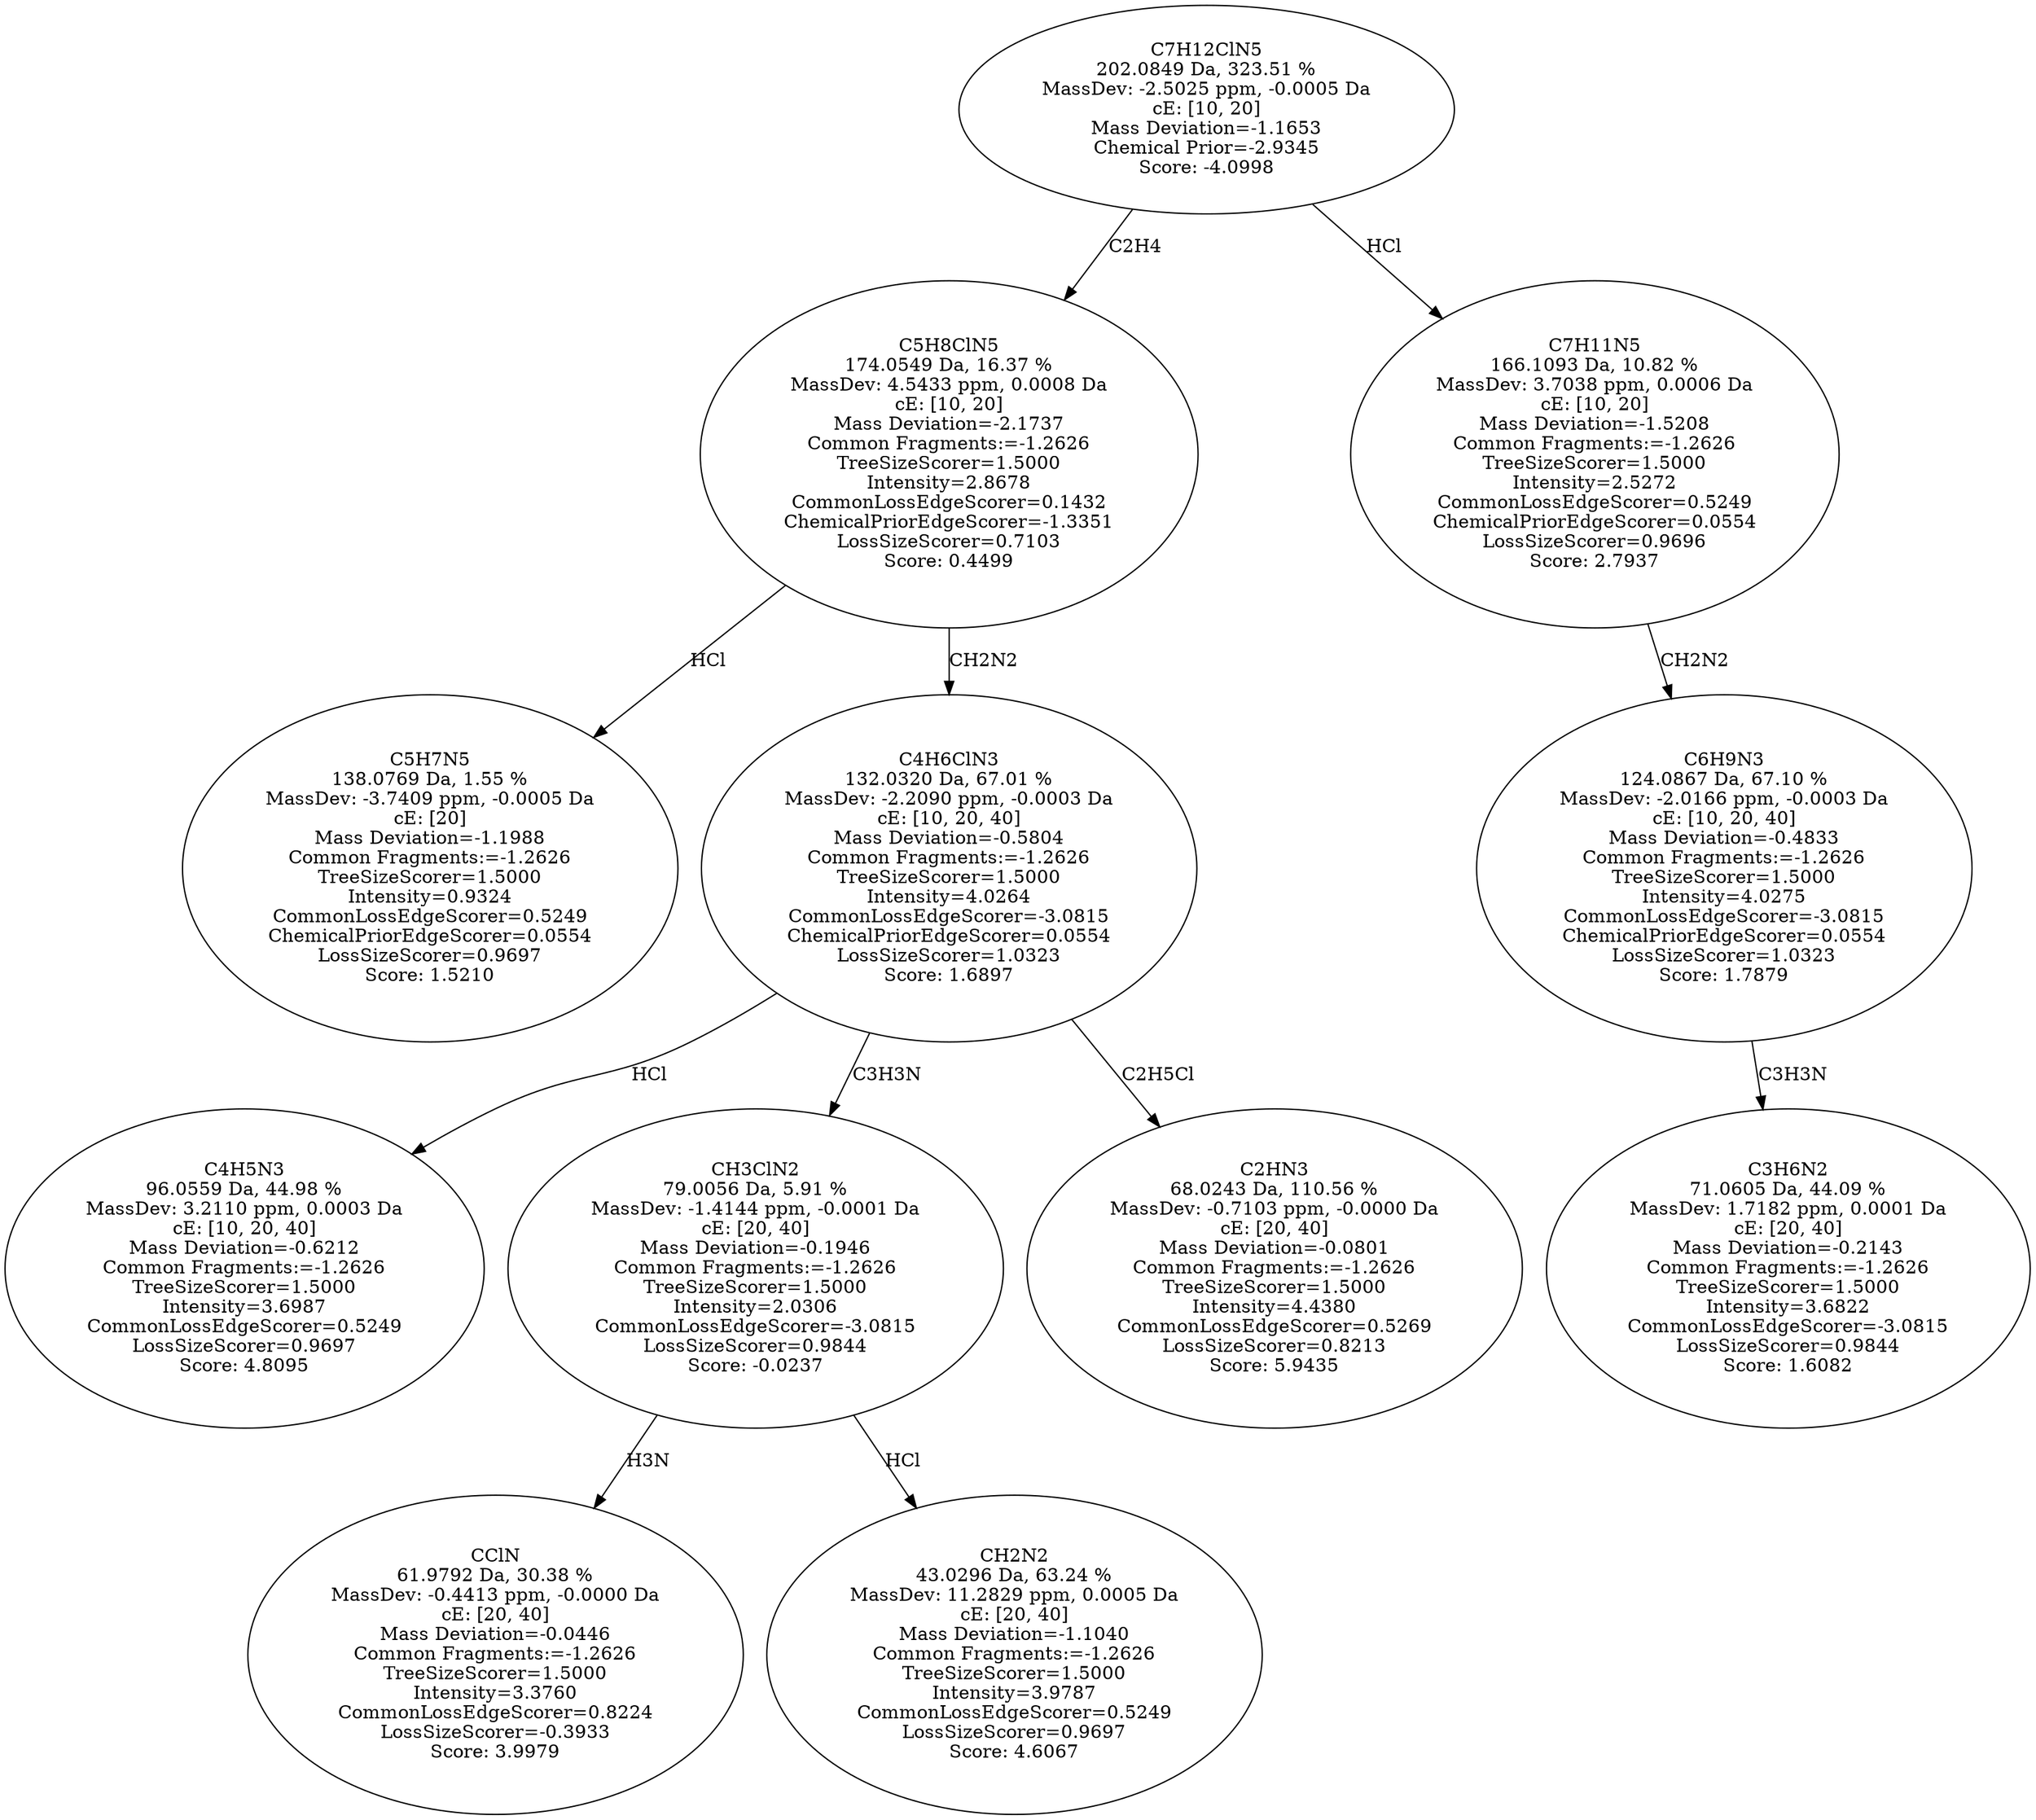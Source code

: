 strict digraph {
v1 [label="C5H7N5\n138.0769 Da, 1.55 %\nMassDev: -3.7409 ppm, -0.0005 Da\ncE: [20]\nMass Deviation=-1.1988\nCommon Fragments:=-1.2626\nTreeSizeScorer=1.5000\nIntensity=0.9324\nCommonLossEdgeScorer=0.5249\nChemicalPriorEdgeScorer=0.0554\nLossSizeScorer=0.9697\nScore: 1.5210"];
v2 [label="C4H5N3\n96.0559 Da, 44.98 %\nMassDev: 3.2110 ppm, 0.0003 Da\ncE: [10, 20, 40]\nMass Deviation=-0.6212\nCommon Fragments:=-1.2626\nTreeSizeScorer=1.5000\nIntensity=3.6987\nCommonLossEdgeScorer=0.5249\nLossSizeScorer=0.9697\nScore: 4.8095"];
v3 [label="CClN\n61.9792 Da, 30.38 %\nMassDev: -0.4413 ppm, -0.0000 Da\ncE: [20, 40]\nMass Deviation=-0.0446\nCommon Fragments:=-1.2626\nTreeSizeScorer=1.5000\nIntensity=3.3760\nCommonLossEdgeScorer=0.8224\nLossSizeScorer=-0.3933\nScore: 3.9979"];
v4 [label="CH2N2\n43.0296 Da, 63.24 %\nMassDev: 11.2829 ppm, 0.0005 Da\ncE: [20, 40]\nMass Deviation=-1.1040\nCommon Fragments:=-1.2626\nTreeSizeScorer=1.5000\nIntensity=3.9787\nCommonLossEdgeScorer=0.5249\nLossSizeScorer=0.9697\nScore: 4.6067"];
v5 [label="CH3ClN2\n79.0056 Da, 5.91 %\nMassDev: -1.4144 ppm, -0.0001 Da\ncE: [20, 40]\nMass Deviation=-0.1946\nCommon Fragments:=-1.2626\nTreeSizeScorer=1.5000\nIntensity=2.0306\nCommonLossEdgeScorer=-3.0815\nLossSizeScorer=0.9844\nScore: -0.0237"];
v6 [label="C2HN3\n68.0243 Da, 110.56 %\nMassDev: -0.7103 ppm, -0.0000 Da\ncE: [20, 40]\nMass Deviation=-0.0801\nCommon Fragments:=-1.2626\nTreeSizeScorer=1.5000\nIntensity=4.4380\nCommonLossEdgeScorer=0.5269\nLossSizeScorer=0.8213\nScore: 5.9435"];
v7 [label="C4H6ClN3\n132.0320 Da, 67.01 %\nMassDev: -2.2090 ppm, -0.0003 Da\ncE: [10, 20, 40]\nMass Deviation=-0.5804\nCommon Fragments:=-1.2626\nTreeSizeScorer=1.5000\nIntensity=4.0264\nCommonLossEdgeScorer=-3.0815\nChemicalPriorEdgeScorer=0.0554\nLossSizeScorer=1.0323\nScore: 1.6897"];
v8 [label="C5H8ClN5\n174.0549 Da, 16.37 %\nMassDev: 4.5433 ppm, 0.0008 Da\ncE: [10, 20]\nMass Deviation=-2.1737\nCommon Fragments:=-1.2626\nTreeSizeScorer=1.5000\nIntensity=2.8678\nCommonLossEdgeScorer=0.1432\nChemicalPriorEdgeScorer=-1.3351\nLossSizeScorer=0.7103\nScore: 0.4499"];
v9 [label="C3H6N2\n71.0605 Da, 44.09 %\nMassDev: 1.7182 ppm, 0.0001 Da\ncE: [20, 40]\nMass Deviation=-0.2143\nCommon Fragments:=-1.2626\nTreeSizeScorer=1.5000\nIntensity=3.6822\nCommonLossEdgeScorer=-3.0815\nLossSizeScorer=0.9844\nScore: 1.6082"];
v10 [label="C6H9N3\n124.0867 Da, 67.10 %\nMassDev: -2.0166 ppm, -0.0003 Da\ncE: [10, 20, 40]\nMass Deviation=-0.4833\nCommon Fragments:=-1.2626\nTreeSizeScorer=1.5000\nIntensity=4.0275\nCommonLossEdgeScorer=-3.0815\nChemicalPriorEdgeScorer=0.0554\nLossSizeScorer=1.0323\nScore: 1.7879"];
v11 [label="C7H11N5\n166.1093 Da, 10.82 %\nMassDev: 3.7038 ppm, 0.0006 Da\ncE: [10, 20]\nMass Deviation=-1.5208\nCommon Fragments:=-1.2626\nTreeSizeScorer=1.5000\nIntensity=2.5272\nCommonLossEdgeScorer=0.5249\nChemicalPriorEdgeScorer=0.0554\nLossSizeScorer=0.9696\nScore: 2.7937"];
v12 [label="C7H12ClN5\n202.0849 Da, 323.51 %\nMassDev: -2.5025 ppm, -0.0005 Da\ncE: [10, 20]\nMass Deviation=-1.1653\nChemical Prior=-2.9345\nScore: -4.0998"];
v8 -> v1 [label="HCl"];
v7 -> v2 [label="HCl"];
v5 -> v3 [label="H3N"];
v5 -> v4 [label="HCl"];
v7 -> v5 [label="C3H3N"];
v7 -> v6 [label="C2H5Cl"];
v8 -> v7 [label="CH2N2"];
v12 -> v8 [label="C2H4"];
v10 -> v9 [label="C3H3N"];
v11 -> v10 [label="CH2N2"];
v12 -> v11 [label="HCl"];
}